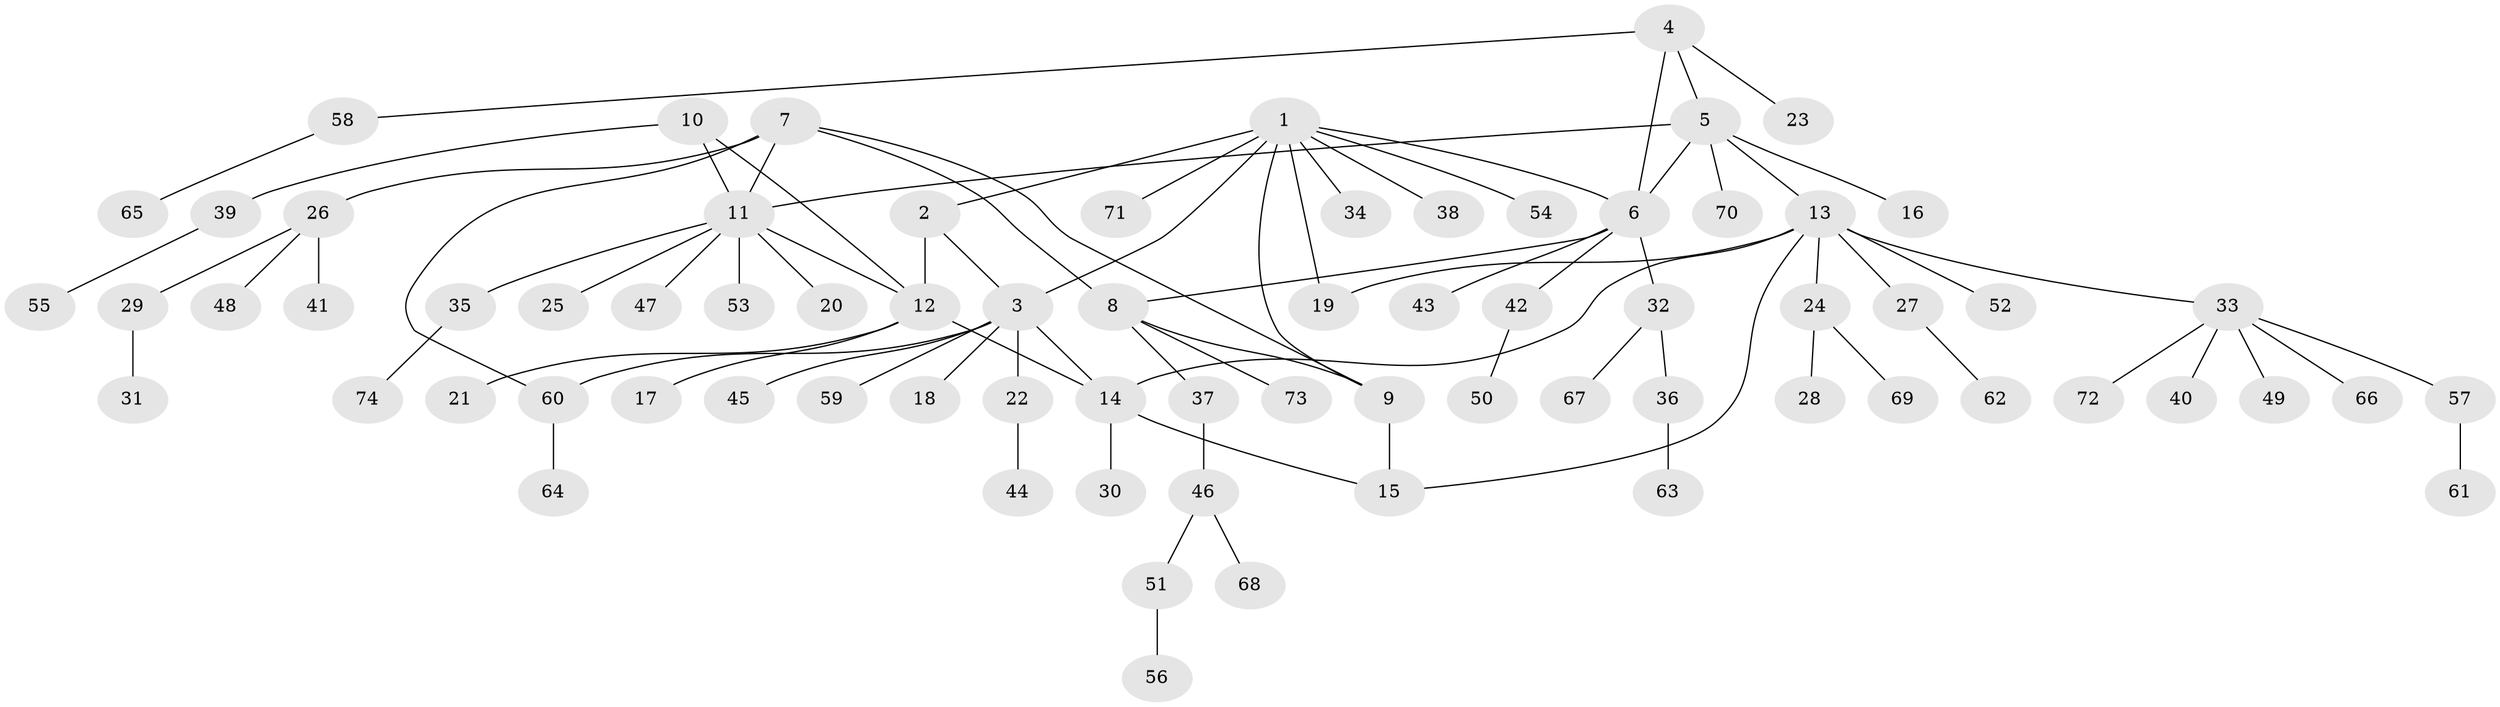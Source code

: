 // coarse degree distribution, {8: 0.03636363636363636, 3: 0.09090909090909091, 7: 0.03636363636363636, 5: 0.07272727272727272, 6: 0.01818181818181818, 10: 0.01818181818181818, 2: 0.16363636363636364, 1: 0.5636363636363636}
// Generated by graph-tools (version 1.1) at 2025/42/03/06/25 10:42:15]
// undirected, 74 vertices, 86 edges
graph export_dot {
graph [start="1"]
  node [color=gray90,style=filled];
  1;
  2;
  3;
  4;
  5;
  6;
  7;
  8;
  9;
  10;
  11;
  12;
  13;
  14;
  15;
  16;
  17;
  18;
  19;
  20;
  21;
  22;
  23;
  24;
  25;
  26;
  27;
  28;
  29;
  30;
  31;
  32;
  33;
  34;
  35;
  36;
  37;
  38;
  39;
  40;
  41;
  42;
  43;
  44;
  45;
  46;
  47;
  48;
  49;
  50;
  51;
  52;
  53;
  54;
  55;
  56;
  57;
  58;
  59;
  60;
  61;
  62;
  63;
  64;
  65;
  66;
  67;
  68;
  69;
  70;
  71;
  72;
  73;
  74;
  1 -- 2;
  1 -- 3;
  1 -- 6;
  1 -- 9;
  1 -- 19;
  1 -- 34;
  1 -- 38;
  1 -- 54;
  1 -- 71;
  2 -- 3;
  2 -- 12;
  3 -- 14;
  3 -- 18;
  3 -- 22;
  3 -- 45;
  3 -- 59;
  3 -- 60;
  4 -- 5;
  4 -- 6;
  4 -- 23;
  4 -- 58;
  5 -- 6;
  5 -- 11;
  5 -- 13;
  5 -- 16;
  5 -- 70;
  6 -- 8;
  6 -- 32;
  6 -- 42;
  6 -- 43;
  7 -- 8;
  7 -- 9;
  7 -- 11;
  7 -- 26;
  7 -- 60;
  8 -- 9;
  8 -- 37;
  8 -- 73;
  9 -- 15;
  10 -- 11;
  10 -- 12;
  10 -- 39;
  11 -- 12;
  11 -- 20;
  11 -- 25;
  11 -- 35;
  11 -- 47;
  11 -- 53;
  12 -- 14;
  12 -- 17;
  12 -- 21;
  13 -- 14;
  13 -- 15;
  13 -- 19;
  13 -- 24;
  13 -- 27;
  13 -- 33;
  13 -- 52;
  14 -- 15;
  14 -- 30;
  22 -- 44;
  24 -- 28;
  24 -- 69;
  26 -- 29;
  26 -- 41;
  26 -- 48;
  27 -- 62;
  29 -- 31;
  32 -- 36;
  32 -- 67;
  33 -- 40;
  33 -- 49;
  33 -- 57;
  33 -- 66;
  33 -- 72;
  35 -- 74;
  36 -- 63;
  37 -- 46;
  39 -- 55;
  42 -- 50;
  46 -- 51;
  46 -- 68;
  51 -- 56;
  57 -- 61;
  58 -- 65;
  60 -- 64;
}
